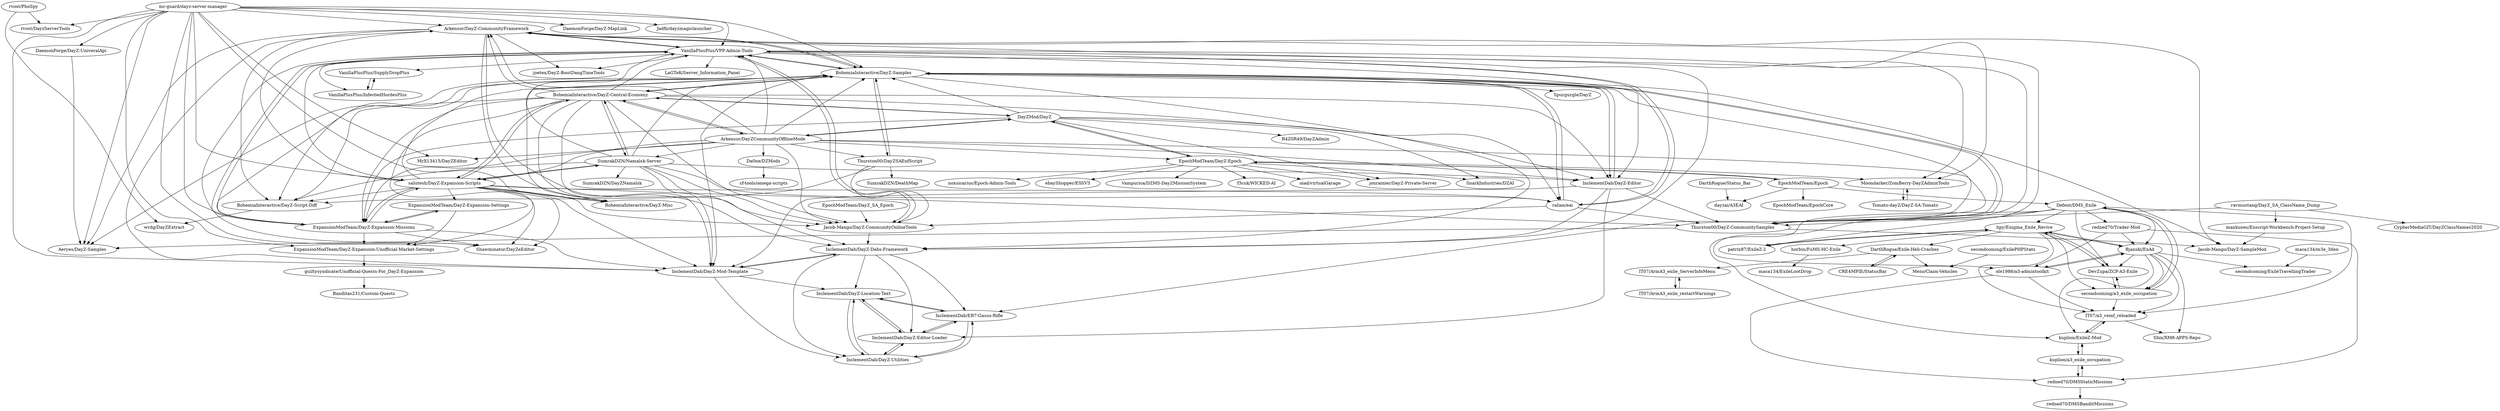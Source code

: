 digraph G {
"Arkensor/DayZ-CommunityFramework" -> "VanillaPlusPlus/VPP-Admin-Tools"
"Arkensor/DayZ-CommunityFramework" -> "InclementDab/DayZ-Dabs-Framework"
"Arkensor/DayZ-CommunityFramework" -> "Jacob-Mango/DayZ-CommunityOnlineTools"
"Arkensor/DayZ-CommunityFramework" -> "joetex/DayZ-BoutDangTimeTools"
"Arkensor/DayZ-CommunityFramework" -> "BohemiaInteractive/DayZ-Samples"
"Arkensor/DayZ-CommunityFramework" -> "Moondarker/ZomBerry-DayZAdminTools"
"Arkensor/DayZ-CommunityFramework" -> "InclementDab/DayZ-Mod-Template"
"Arkensor/DayZ-CommunityFramework" -> "BohemiaInteractive/DayZ-Script-Diff"
"Arkensor/DayZ-CommunityFramework" -> "Thurston00/DayZ-CommunitySamples"
"Arkensor/DayZ-CommunityFramework" -> "Jacob-Mango/DayZ-SampleMod"
"Arkensor/DayZ-CommunityFramework" -> "Aeryes/DayZ-Samples"
"DayZMod/DayZ" -> "EpochModTeam/DayZ-Epoch"
"DayZMod/DayZ" -> "BohemiaInteractive/DayZ-Central-Economy"
"DayZMod/DayZ" -> "jonrainier/DayZ-Private-Server"
"DayZMod/DayZ" -> "Arkensor/DayZCommunityOfflineMode"
"DayZMod/DayZ" -> "BohemiaInteractive/DayZ-Samples"
"DayZMod/DayZ" -> "ExpansionModTeam/DayZ-Expansion-Missions"
"DayZMod/DayZ" -> "R4Z0R49/DayZAdmin"
"DayZMod/DayZ" -> "InclementDab/DayZ-Editor"
"DayZMod/DayZ" -> "SnarkIndustries/DZAI"
"BohemiaInteractive/DayZ-Central-Economy" -> "BohemiaInteractive/DayZ-Samples"
"BohemiaInteractive/DayZ-Central-Economy" -> "salutesh/DayZ-Expansion-Scripts"
"BohemiaInteractive/DayZ-Central-Economy" -> "Arkensor/DayZ-CommunityFramework"
"BohemiaInteractive/DayZ-Central-Economy" -> "VanillaPlusPlus/VPP-Admin-Tools"
"BohemiaInteractive/DayZ-Central-Economy" -> "ExpansionModTeam/DayZ-Expansion-Missions"
"BohemiaInteractive/DayZ-Central-Economy" -> "DayZMod/DayZ"
"BohemiaInteractive/DayZ-Central-Economy" -> "Arkensor/DayZCommunityOfflineMode"
"BohemiaInteractive/DayZ-Central-Economy" -> "SumrakDZN/Namalsk-Server"
"BohemiaInteractive/DayZ-Central-Economy" -> "InclementDab/DayZ-Editor"
"BohemiaInteractive/DayZ-Central-Economy" -> "BohemiaInteractive/DayZ-Script-Diff"
"BohemiaInteractive/DayZ-Central-Economy" -> "Jacob-Mango/DayZ-CommunityOnlineTools"
"BohemiaInteractive/DayZ-Central-Economy" -> "Shawminator/DayZeEditor"
"BohemiaInteractive/DayZ-Central-Economy" -> "BohemiaInteractive/DayZ-Misc"
"BohemiaInteractive/DayZ-Central-Economy" -> "ralian/eai"
"BohemiaInteractive/DayZ-Central-Economy" -> "InclementDab/DayZ-Mod-Template"
"Arkensor/DayZCommunityOfflineMode" -> "BohemiaInteractive/DayZ-Samples"
"Arkensor/DayZCommunityOfflineMode" -> "BohemiaInteractive/DayZ-Central-Economy"
"Arkensor/DayZCommunityOfflineMode" -> "Arkensor/DayZ-CommunityFramework"
"Arkensor/DayZCommunityOfflineMode" -> "VanillaPlusPlus/VPP-Admin-Tools"
"Arkensor/DayZCommunityOfflineMode" -> "DayZMod/DayZ"
"Arkensor/DayZCommunityOfflineMode" -> "SumrakDZN/Namalsk-Server"
"Arkensor/DayZCommunityOfflineMode" -> "Jacob-Mango/DayZ-CommunityOnlineTools"
"Arkensor/DayZCommunityOfflineMode" -> "EpochModTeam/DayZ-Epoch"
"Arkensor/DayZCommunityOfflineMode" -> "ExpansionModTeam/DayZ-Expansion-Missions"
"Arkensor/DayZCommunityOfflineMode" -> "InclementDab/DayZ-Editor"
"Arkensor/DayZCommunityOfflineMode" -> "salutesh/DayZ-Expansion-Scripts"
"Arkensor/DayZCommunityOfflineMode" -> "Thurston00/DayZ-CommunitySamples"
"Arkensor/DayZCommunityOfflineMode" -> "Thurston00/DayZSAEnfScript"
"Arkensor/DayZCommunityOfflineMode" -> "Da0ne/DZMods"
"Arkensor/DayZCommunityOfflineMode" -> "MrX13415/DayZEditor"
"BohemiaInteractive/DayZ-Samples" -> "Thurston00/DayZ-CommunitySamples"
"BohemiaInteractive/DayZ-Samples" -> "BohemiaInteractive/DayZ-Misc"
"BohemiaInteractive/DayZ-Samples" -> "InclementDab/DayZ-Mod-Template"
"BohemiaInteractive/DayZ-Samples" -> "VanillaPlusPlus/VPP-Admin-Tools"
"BohemiaInteractive/DayZ-Samples" -> "BohemiaInteractive/DayZ-Script-Diff"
"BohemiaInteractive/DayZ-Samples" -> "Thurston00/DayZSAEnfScript"
"BohemiaInteractive/DayZ-Samples" -> "InclementDab/DayZ-Dabs-Framework"
"BohemiaInteractive/DayZ-Samples" -> "Aeryes/DayZ-Samples"
"BohemiaInteractive/DayZ-Samples" -> "Arkensor/DayZ-CommunityFramework"
"BohemiaInteractive/DayZ-Samples" -> "InclementDab/DayZ-Editor"
"BohemiaInteractive/DayZ-Samples" -> "Spurgurgle/DayZ"
"BohemiaInteractive/DayZ-Samples" -> "BohemiaInteractive/DayZ-Central-Economy"
"BohemiaInteractive/DayZ-Samples" -> "ralian/eai"
"BohemiaInteractive/DayZ-Samples" -> "InclementDab/ER7-Gauss-Rifle"
"BohemiaInteractive/DayZ-Samples" -> "Jacob-Mango/DayZ-SampleMod"
"Jacob-Mango/DayZ-CommunityOnlineTools" -> "VanillaPlusPlus/VPP-Admin-Tools"
"Jacob-Mango/DayZ-CommunityOnlineTools" -> "InclementDab/DayZ-Dabs-Framework"
"VanillaPlusPlus/VPP-Admin-Tools" -> "Arkensor/DayZ-CommunityFramework"
"VanillaPlusPlus/VPP-Admin-Tools" -> "Jacob-Mango/DayZ-CommunityOnlineTools"
"VanillaPlusPlus/VPP-Admin-Tools" -> "BohemiaInteractive/DayZ-Samples"
"VanillaPlusPlus/VPP-Admin-Tools" -> "Thurston00/DayZ-CommunitySamples"
"VanillaPlusPlus/VPP-Admin-Tools" -> "InclementDab/DayZ-Dabs-Framework"
"VanillaPlusPlus/VPP-Admin-Tools" -> "LaGTeK/Server_Information_Panel"
"VanillaPlusPlus/VPP-Admin-Tools" -> "Moondarker/ZomBerry-DayZAdminTools"
"VanillaPlusPlus/VPP-Admin-Tools" -> "VanillaPlusPlus/InfectedHordesPlus"
"VanillaPlusPlus/VPP-Admin-Tools" -> "ralian/eai"
"VanillaPlusPlus/VPP-Admin-Tools" -> "InclementDab/DayZ-Editor"
"VanillaPlusPlus/VPP-Admin-Tools" -> "joetex/DayZ-BoutDangTimeTools"
"VanillaPlusPlus/VPP-Admin-Tools" -> "ExpansionModTeam/DayZ-Expansion-Missions"
"VanillaPlusPlus/VPP-Admin-Tools" -> "Shawminator/DayZeEditor"
"VanillaPlusPlus/VPP-Admin-Tools" -> "VanillaPlusPlus/SupplyDropPlus"
"Thurston00/DayZSAEnfScript" -> "SumrakDZN/DeathMap"
"Thurston00/DayZSAEnfScript" -> "BohemiaInteractive/DayZ-Samples"
"Thurston00/DayZSAEnfScript" -> "BohemiaInteractive/DayZ-Script-Diff"
"Thurston00/DayZSAEnfScript" -> "Jacob-Mango/DayZ-CommunityOnlineTools"
"ravmustang/DayZ_SA_ClassName_Dump" -> "CypherMediaGIT/DayZClassNames2020"
"ravmustang/DayZ_SA_ClassName_Dump" -> "maxkunes/Enscript-Workbench-Project-Setup"
"ravmustang/DayZ_SA_ClassName_Dump" -> "Thurston00/DayZ-CommunitySamples"
"Tomato-dayZ/DayZ-SA-Tomato" -> "Moondarker/ZomBerry-DayZAdminTools"
"Moondarker/ZomBerry-DayZAdminTools" -> "Tomato-dayZ/DayZ-SA-Tomato"
"Da0ne/DZMods" -> "cf-tools/omega-scripts"
"EpochModTeam/DayZ_SA_Epoch" -> "Jacob-Mango/DayZ-CommunityOnlineTools"
"maxkunes/Enscript-Workbench-Project-Setup" -> "Jacob-Mango/DayZ-SampleMod"
"VanillaPlusPlus/InfectedHordesPlus" -> "VanillaPlusPlus/SupplyDropPlus"
"VanillaPlusPlus/SupplyDropPlus" -> "VanillaPlusPlus/InfectedHordesPlus"
"ExpansionModTeam/DayZ-Expansion-Missions" -> "ExpansionModTeam/DayZ-Expansion-Settings"
"ExpansionModTeam/DayZ-Expansion-Missions" -> "salutesh/DayZ-Expansion-Scripts"
"ExpansionModTeam/DayZ-Expansion-Missions" -> "ExpansionModTeam/DayZ-Expansion-Unofficial-Market-Settings"
"ExpansionModTeam/DayZ-Expansion-Missions" -> "Shawminator/DayZeEditor"
"ExpansionModTeam/DayZ-Expansion-Missions" -> "VanillaPlusPlus/VPP-Admin-Tools"
"ExpansionModTeam/DayZ-Expansion-Missions" -> "BohemiaInteractive/DayZ-Samples"
"ExpansionModTeam/DayZ-Expansion-Missions" -> "InclementDab/DayZ-Mod-Template"
"EpochModTeam/Epoch" -> "dayzai/A3EAI"
"EpochModTeam/Epoch" -> "EpochModTeam/DayZ-Epoch"
"EpochModTeam/Epoch" -> "Defent/DMS_Exile"
"EpochModTeam/Epoch" -> "EpochModTeam/EpochCore"
"ExpansionModTeam/DayZ-Expansion-Settings" -> "ExpansionModTeam/DayZ-Expansion-Missions"
"ExpansionModTeam/DayZ-Expansion-Settings" -> "ExpansionModTeam/DayZ-Expansion-Unofficial-Market-Settings"
"salutesh/DayZ-Expansion-Scripts" -> "ExpansionModTeam/DayZ-Expansion-Missions"
"salutesh/DayZ-Expansion-Scripts" -> "ExpansionModTeam/DayZ-Expansion-Unofficial-Market-Settings"
"salutesh/DayZ-Expansion-Scripts" -> "ExpansionModTeam/DayZ-Expansion-Settings"
"salutesh/DayZ-Expansion-Scripts" -> "VanillaPlusPlus/VPP-Admin-Tools"
"salutesh/DayZ-Expansion-Scripts" -> "BohemiaInteractive/DayZ-Script-Diff"
"salutesh/DayZ-Expansion-Scripts" -> "Jacob-Mango/DayZ-CommunityOnlineTools"
"salutesh/DayZ-Expansion-Scripts" -> "BohemiaInteractive/DayZ-Central-Economy"
"salutesh/DayZ-Expansion-Scripts" -> "BohemiaInteractive/DayZ-Samples"
"salutesh/DayZ-Expansion-Scripts" -> "BohemiaInteractive/DayZ-Misc"
"salutesh/DayZ-Expansion-Scripts" -> "SumrakDZN/Namalsk-Server"
"salutesh/DayZ-Expansion-Scripts" -> "Arkensor/DayZ-CommunityFramework"
"salutesh/DayZ-Expansion-Scripts" -> "Shawminator/DayZeEditor"
"salutesh/DayZ-Expansion-Scripts" -> "ralian/eai"
"salutesh/DayZ-Expansion-Scripts" -> "Thurston00/DayZ-CommunitySamples"
"salutesh/DayZ-Expansion-Scripts" -> "InclementDab/DayZ-Mod-Template"
"InclementDab/DayZ-Editor" -> "InclementDab/DayZ-Editor-Loader"
"InclementDab/DayZ-Editor" -> "InclementDab/DayZ-Dabs-Framework"
"InclementDab/DayZ-Editor" -> "InclementDab/DayZ-Mod-Template"
"InclementDab/DayZ-Editor" -> "Thurston00/DayZ-CommunitySamples"
"InclementDab/DayZ-Editor" -> "BohemiaInteractive/DayZ-Samples"
"Thurston00/DayZ-CommunitySamples" -> "BohemiaInteractive/DayZ-Samples"
"Thurston00/DayZ-CommunitySamples" -> "Jacob-Mango/DayZ-SampleMod"
"Thurston00/DayZ-CommunitySamples" -> "Aeryes/DayZ-Samples"
"DaemonForge/DayZ-UniveralApi" -> "Aeryes/DayZ-Samples"
"InclementDab/DayZ-Utilities" -> "InclementDab/DayZ-Location-Text"
"InclementDab/DayZ-Utilities" -> "InclementDab/DayZ-Editor-Loader"
"InclementDab/DayZ-Utilities" -> "InclementDab/ER7-Gauss-Rifle"
"InclementDab/DayZ-Dabs-Framework" -> "InclementDab/DayZ-Mod-Template"
"InclementDab/DayZ-Dabs-Framework" -> "InclementDab/DayZ-Editor-Loader"
"InclementDab/DayZ-Dabs-Framework" -> "InclementDab/DayZ-Location-Text"
"InclementDab/DayZ-Dabs-Framework" -> "InclementDab/DayZ-Utilities"
"InclementDab/DayZ-Dabs-Framework" -> "InclementDab/ER7-Gauss-Rifle"
"mr-guard/dayz-server-manager" -> "ExpansionModTeam/DayZ-Expansion-Unofficial-Market-Settings"
"mr-guard/dayz-server-manager" -> "BohemiaInteractive/DayZ-Samples"
"mr-guard/dayz-server-manager" -> "Arkensor/DayZ-CommunityFramework"
"mr-guard/dayz-server-manager" -> "rvost/DayzServerTools"
"mr-guard/dayz-server-manager" -> "Shawminator/DayZeEditor"
"mr-guard/dayz-server-manager" -> "DaemonForge/DayZ-UniveralApi"
"mr-guard/dayz-server-manager" -> "VanillaPlusPlus/VPP-Admin-Tools"
"mr-guard/dayz-server-manager" -> "salutesh/DayZ-Expansion-Scripts"
"mr-guard/dayz-server-manager" -> "InclementDab/DayZ-Mod-Template"
"mr-guard/dayz-server-manager" -> "Aeryes/DayZ-Samples"
"mr-guard/dayz-server-manager" -> "DaemonForge/DayZ-MapLink"
"mr-guard/dayz-server-manager" -> "MrX13415/DayZEditor"
"mr-guard/dayz-server-manager" -> "ExpansionModTeam/DayZ-Expansion-Missions"
"mr-guard/dayz-server-manager" -> "Jadfii/dayzmagiclauncher"
"mr-guard/dayz-server-manager" -> "BohemiaInteractive/DayZ-Misc"
"SumrakDZN/Namalsk-Server" -> "Jacob-Mango/DayZ-CommunityOnlineTools"
"SumrakDZN/Namalsk-Server" -> "ralian/eai"
"SumrakDZN/Namalsk-Server" -> "BohemiaInteractive/DayZ-Samples"
"SumrakDZN/Namalsk-Server" -> "salutesh/DayZ-Expansion-Scripts"
"SumrakDZN/Namalsk-Server" -> "InclementDab/DayZ-Editor"
"SumrakDZN/Namalsk-Server" -> "BohemiaInteractive/DayZ-Central-Economy"
"SumrakDZN/Namalsk-Server" -> "VanillaPlusPlus/VPP-Admin-Tools"
"SumrakDZN/Namalsk-Server" -> "SumrakDZN/DayZNamalsk"
"SumrakDZN/Namalsk-Server" -> "BohemiaInteractive/DayZ-Script-Diff"
"SumrakDZN/Namalsk-Server" -> "InclementDab/DayZ-Dabs-Framework"
"SumrakDZN/Namalsk-Server" -> "InclementDab/DayZ-Mod-Template"
"InclementDab/ER7-Gauss-Rifle" -> "InclementDab/DayZ-Location-Text"
"InclementDab/ER7-Gauss-Rifle" -> "InclementDab/DayZ-Utilities"
"InclementDab/ER7-Gauss-Rifle" -> "InclementDab/DayZ-Editor-Loader"
"InclementDab/DayZ-Mod-Template" -> "InclementDab/DayZ-Dabs-Framework"
"InclementDab/DayZ-Mod-Template" -> "InclementDab/DayZ-Utilities"
"InclementDab/DayZ-Mod-Template" -> "InclementDab/DayZ-Location-Text"
"ralian/eai" -> "Thurston00/DayZ-CommunitySamples"
"ralian/eai" -> "VanillaPlusPlus/VPP-Admin-Tools"
"ralian/eai" -> "Jacob-Mango/DayZ-CommunityOnlineTools"
"ralian/eai" -> "BohemiaInteractive/DayZ-Samples"
"InclementDab/DayZ-Editor-Loader" -> "InclementDab/DayZ-Location-Text"
"InclementDab/DayZ-Editor-Loader" -> "InclementDab/DayZ-Utilities"
"InclementDab/DayZ-Editor-Loader" -> "InclementDab/ER7-Gauss-Rifle"
"DarthRogue/Status_Bar" -> "dayzai/A3EAI"
"InclementDab/DayZ-Location-Text" -> "InclementDab/DayZ-Utilities"
"InclementDab/DayZ-Location-Text" -> "InclementDab/DayZ-Editor-Loader"
"InclementDab/DayZ-Location-Text" -> "InclementDab/ER7-Gauss-Rifle"
"ExpansionModTeam/DayZ-Expansion-Unofficial-Market-Settings" -> "guiltysyndicate/Unofficial-Quests-For_DayZ-Expansion"
"hpy/Enigma_Exile_Revive" -> "Bjanski/ExAd"
"hpy/Enigma_Exile_Revive" -> "DevZupa/ZCP-A3-Exile"
"hpy/Enigma_Exile_Revive" -> "IT07/a3_vemf_reloaded"
"hpy/Enigma_Exile_Revive" -> "patrix87/ExileZ-2"
"hpy/Enigma_Exile_Revive" -> "secondcoming/a3_exile_occupation"
"hpy/Enigma_Exile_Revive" -> "DarthRogue/Exile-Heli-Crashes"
"hpy/Enigma_Exile_Revive" -> "horbin/FuMS-HC-Exile"
"horbin/FuMS-HC-Exile" -> "maca134/ExileLootDrop"
"Defent/DMS_Exile" -> "secondcoming/a3_exile_occupation"
"Defent/DMS_Exile" -> "DevZupa/ZCP-A3-Exile"
"Defent/DMS_Exile" -> "Bjanski/ExAd"
"Defent/DMS_Exile" -> "hpy/Enigma_Exile_Revive"
"Defent/DMS_Exile" -> "IT07/a3_vemf_reloaded"
"Defent/DMS_Exile" -> "ole1986/a3-admintoolkit"
"Defent/DMS_Exile" -> "kuplion/ExileZ-Mod"
"Defent/DMS_Exile" -> "redned70/Trader-Mod"
"Defent/DMS_Exile" -> "patrix87/ExileZ-2"
"CRE4MPIE/StatusBar" -> "DarthRogue/Exile-Heli-Crashes"
"DevZupa/ZCP-A3-Exile" -> "hpy/Enigma_Exile_Revive"
"DevZupa/ZCP-A3-Exile" -> "secondcoming/a3_exile_occupation"
"patrix87/ExileZ-2" -> "hpy/Enigma_Exile_Revive"
"ole1986/a3-admintoolkit" -> "Bjanski/ExAd"
"ole1986/a3-admintoolkit" -> "redned70/DMSStaticMissions"
"ole1986/a3-admintoolkit" -> "IT07/a3_vemf_reloaded"
"secondcoming/ExilePHPStats" -> "Mezo/Claim-Vehicles"
"DarthRogue/Exile-Heli-Crashes" -> "Mezo/Claim-Vehicles"
"DarthRogue/Exile-Heli-Crashes" -> "CRE4MPIE/StatusBar"
"DarthRogue/Exile-Heli-Crashes" -> "IT07/ArmA3_exile_ServerInfoMenu"
"BohemiaInteractive/DayZ-Script-Diff" -> "wrdg/DayZExtract"
"guiltysyndicate/Unofficial-Quests-For_DayZ-Expansion" -> "Banditas231/Custom-Quests"
"Bjanski/ExAd" -> "hpy/Enigma_Exile_Revive"
"Bjanski/ExAd" -> "IT07/a3_vemf_reloaded"
"Bjanski/ExAd" -> "DevZupa/ZCP-A3-Exile"
"Bjanski/ExAd" -> "kuplion/ExileZ-Mod"
"Bjanski/ExAd" -> "Shix/XM8-APPS-Repo"
"Bjanski/ExAd" -> "ole1986/a3-admintoolkit"
"Bjanski/ExAd" -> "secondcoming/ExileTravellingTrader"
"Bjanski/ExAd" -> "secondcoming/a3_exile_occupation"
"secondcoming/a3_exile_occupation" -> "Defent/DMS_Exile"
"secondcoming/a3_exile_occupation" -> "IT07/a3_vemf_reloaded"
"secondcoming/a3_exile_occupation" -> "DevZupa/ZCP-A3-Exile"
"rvost/PboSpy" -> "rvost/DayzServerTools"
"rvost/PboSpy" -> "wrdg/DayZExtract"
"IT07/a3_vemf_reloaded" -> "Shix/XM8-APPS-Repo"
"IT07/a3_vemf_reloaded" -> "kuplion/ExileZ-Mod"
"IT07/ArmA3_exile_ServerInfoMenu" -> "IT07/ArmA3_exile_restartWarnings"
"maca134/m3e_3den" -> "secondcoming/ExileTravellingTrader"
"redned70/Trader-Mod" -> "redned70/DMSStaticMissions"
"redned70/Trader-Mod" -> "Bjanski/ExAd"
"redned70/Trader-Mod" -> "ole1986/a3-admintoolkit"
"EpochModTeam/DayZ-Epoch" -> "DayZMod/DayZ"
"EpochModTeam/DayZ-Epoch" -> "EpochModTeam/Epoch"
"EpochModTeam/DayZ-Epoch" -> "jonrainier/DayZ-Private-Server"
"EpochModTeam/DayZ-Epoch" -> "noxsicarius/Epoch-Admin-Tools"
"EpochModTeam/DayZ-Epoch" -> "ebayShopper/ESSV3"
"EpochModTeam/DayZ-Epoch" -> "Vampurica/DZMS-DayZMissionSystem"
"EpochModTeam/DayZ-Epoch" -> "SnarkIndustries/DZAI"
"EpochModTeam/DayZ-Epoch" -> "f3cuk/WICKED-AI"
"EpochModTeam/DayZ-Epoch" -> "oiad/virtualGarage"
"EpochModTeam/DayZ-Epoch" -> "Moondarker/ZomBerry-DayZAdminTools"
"IT07/ArmA3_exile_restartWarnings" -> "IT07/ArmA3_exile_ServerInfoMenu"
"redned70/DMSStaticMissions" -> "kuplion/a3_exile_occupation"
"redned70/DMSStaticMissions" -> "redned70/DMSBanditMissions"
"kuplion/ExileZ-Mod" -> "kuplion/a3_exile_occupation"
"kuplion/ExileZ-Mod" -> "IT07/a3_vemf_reloaded"
"kuplion/a3_exile_occupation" -> "kuplion/ExileZ-Mod"
"kuplion/a3_exile_occupation" -> "redned70/DMSStaticMissions"
"Arkensor/DayZ-CommunityFramework" ["l"="3.3,44.439"]
"VanillaPlusPlus/VPP-Admin-Tools" ["l"="3.287,44.443"]
"InclementDab/DayZ-Dabs-Framework" ["l"="3.328,44.451"]
"Jacob-Mango/DayZ-CommunityOnlineTools" ["l"="3.304,44.45"]
"joetex/DayZ-BoutDangTimeTools" ["l"="3.266,44.425"]
"BohemiaInteractive/DayZ-Samples" ["l"="3.308,44.434"]
"Moondarker/ZomBerry-DayZAdminTools" ["l"="3.334,44.413"]
"InclementDab/DayZ-Mod-Template" ["l"="3.314,44.455"]
"BohemiaInteractive/DayZ-Script-Diff" ["l"="3.303,44.423"]
"Thurston00/DayZ-CommunitySamples" ["l"="3.324,44.442"]
"Jacob-Mango/DayZ-SampleMod" ["l"="3.343,44.437"]
"Aeryes/DayZ-Samples" ["l"="3.276,44.443"]
"DayZMod/DayZ" ["l"="3.303,44.403"]
"EpochModTeam/DayZ-Epoch" ["l"="3.324,44.374"]
"BohemiaInteractive/DayZ-Central-Economy" ["l"="3.289,44.432"]
"jonrainier/DayZ-Private-Server" ["l"="3.297,44.376"]
"Arkensor/DayZCommunityOfflineMode" ["l"="3.289,44.417"]
"ExpansionModTeam/DayZ-Expansion-Missions" ["l"="3.277,44.45"]
"R4Z0R49/DayZAdmin" ["l"="3.286,44.389"]
"InclementDab/DayZ-Editor" ["l"="3.325,44.432"]
"SnarkIndustries/DZAI" ["l"="3.313,44.386"]
"salutesh/DayZ-Expansion-Scripts" ["l"="3.29,44.453"]
"SumrakDZN/Namalsk-Server" ["l"="3.313,44.445"]
"Shawminator/DayZeEditor" ["l"="3.273,44.462"]
"BohemiaInteractive/DayZ-Misc" ["l"="3.267,44.437"]
"ralian/eai" ["l"="3.304,44.459"]
"Thurston00/DayZSAEnfScript" ["l"="3.321,44.418"]
"Da0ne/DZMods" ["l"="3.257,44.39"]
"MrX13415/DayZEditor" ["l"="3.239,44.424"]
"Spurgurgle/DayZ" ["l"="3.328,44.405"]
"InclementDab/ER7-Gauss-Rifle" ["l"="3.341,44.451"]
"LaGTeK/Server_Information_Panel" ["l"="3.242,44.443"]
"VanillaPlusPlus/InfectedHordesPlus" ["l"="3.25,44.433"]
"VanillaPlusPlus/SupplyDropPlus" ["l"="3.253,44.442"]
"SumrakDZN/DeathMap" ["l"="3.35,44.401"]
"ravmustang/DayZ_SA_ClassName_Dump" ["l"="3.378,44.455"]
"CypherMediaGIT/DayZClassNames2020" ["l"="3.405,44.464"]
"maxkunes/Enscript-Workbench-Project-Setup" ["l"="3.375,44.44"]
"Tomato-dayZ/DayZ-SA-Tomato" ["l"="3.362,44.411"]
"cf-tools/omega-scripts" ["l"="3.239,44.378"]
"EpochModTeam/DayZ_SA_Epoch" ["l"="3.316,44.486"]
"ExpansionModTeam/DayZ-Expansion-Settings" ["l"="3.28,44.473"]
"ExpansionModTeam/DayZ-Expansion-Unofficial-Market-Settings" ["l"="3.263,44.475"]
"EpochModTeam/Epoch" ["l"="3.344,44.334"]
"dayzai/A3EAI" ["l"="3.331,44.318"]
"Defent/DMS_Exile" ["l"="3.372,44.28"]
"EpochModTeam/EpochCore" ["l"="3.364,44.327"]
"InclementDab/DayZ-Editor-Loader" ["l"="3.352,44.453"]
"DaemonForge/DayZ-UniveralApi" ["l"="3.236,44.456"]
"InclementDab/DayZ-Utilities" ["l"="3.348,44.464"]
"InclementDab/DayZ-Location-Text" ["l"="3.337,44.462"]
"mr-guard/dayz-server-manager" ["l"="3.257,44.454"]
"rvost/DayzServerTools" ["l"="3.218,44.44"]
"DaemonForge/DayZ-MapLink" ["l"="3.222,44.465"]
"Jadfii/dayzmagiclauncher" ["l"="3.233,44.477"]
"SumrakDZN/DayZNamalsk" ["l"="3.325,44.469"]
"DarthRogue/Status_Bar" ["l"="3.318,44.308"]
"guiltysyndicate/Unofficial-Quests-For_DayZ-Expansion" ["l"="3.25,44.499"]
"hpy/Enigma_Exile_Revive" ["l"="3.364,44.253"]
"Bjanski/ExAd" ["l"="3.386,44.261"]
"DevZupa/ZCP-A3-Exile" ["l"="3.354,44.263"]
"IT07/a3_vemf_reloaded" ["l"="3.384,44.269"]
"patrix87/ExileZ-2" ["l"="3.378,44.252"]
"secondcoming/a3_exile_occupation" ["l"="3.365,44.268"]
"DarthRogue/Exile-Heli-Crashes" ["l"="3.361,44.224"]
"horbin/FuMS-HC-Exile" ["l"="3.34,44.242"]
"maca134/ExileLootDrop" ["l"="3.321,44.234"]
"ole1986/a3-admintoolkit" ["l"="3.401,44.274"]
"kuplion/ExileZ-Mod" ["l"="3.394,44.282"]
"redned70/Trader-Mod" ["l"="3.411,44.266"]
"CRE4MPIE/StatusBar" ["l"="3.36,44.211"]
"redned70/DMSStaticMissions" ["l"="3.425,44.278"]
"secondcoming/ExilePHPStats" ["l"="3.333,44.196"]
"Mezo/Claim-Vehicles" ["l"="3.343,44.21"]
"IT07/ArmA3_exile_ServerInfoMenu" ["l"="3.377,44.207"]
"wrdg/DayZExtract" ["l"="3.25,44.41"]
"Banditas231/Custom-Quests" ["l"="3.243,44.515"]
"Shix/XM8-APPS-Repo" ["l"="3.399,44.255"]
"secondcoming/ExileTravellingTrader" ["l"="3.405,44.242"]
"rvost/PboSpy" ["l"="3.214,44.418"]
"IT07/ArmA3_exile_restartWarnings" ["l"="3.384,44.195"]
"maca134/m3e_3den" ["l"="3.42,44.23"]
"noxsicarius/Epoch-Admin-Tools" ["l"="3.351,44.363"]
"ebayShopper/ESSV3" ["l"="3.35,44.374"]
"Vampurica/DZMS-DayZMissionSystem" ["l"="3.307,44.359"]
"f3cuk/WICKED-AI" ["l"="3.32,44.354"]
"oiad/virtualGarage" ["l"="3.335,44.359"]
"kuplion/a3_exile_occupation" ["l"="3.413,44.287"]
"redned70/DMSBanditMissions" ["l"="3.447,44.278"]
}